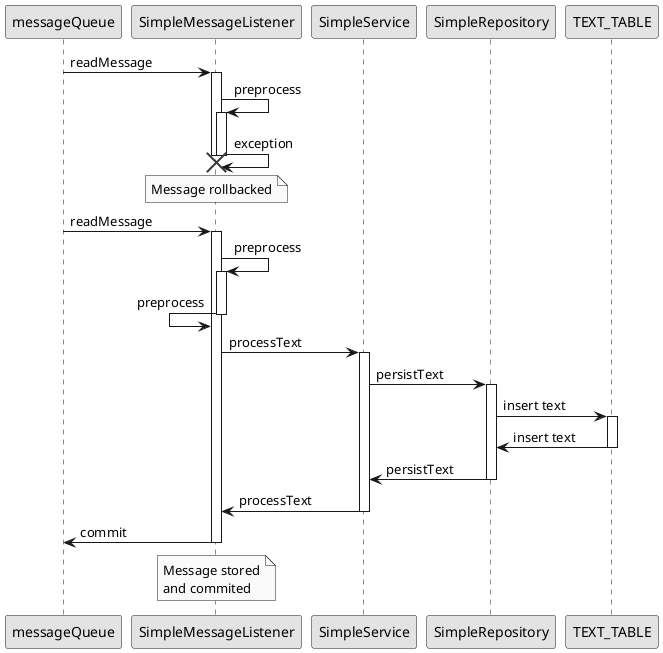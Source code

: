 @startuml
skinparam monochrome true

participant "messageQueue" as mq
participant "SimpleMessageListener" as sml
participant "SimpleService" as ss
participant "SimpleRepository" as sr
participant "TEXT_TABLE" as tt

mq -> sml : readMessage
activate sml

sml -> sml : preprocess
activate sml
sml -> sml : exception
deactivate sml
destroy sml

note over sml
  Message rollbacked
end note

mq -> sml : readMessage
activate sml

sml -> sml : preprocess
activate sml
sml <- sml : preprocess
deactivate sml

sml -> ss : processText
activate ss

ss -> sr : persistText
activate sr

sr -> tt : insert text
activate tt

sr <- tt : insert text
deactivate tt

ss <- sr : persistText
deactivate sr

sml <- ss : processText
deactivate ss

mq <- sml : commit
deactivate sml

note over sml
  Message stored
  and commited
end note

@enduml